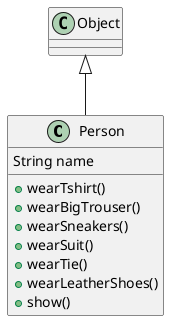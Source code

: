 @startuml

class Person{
String name
+wearTshirt()
+wearBigTrouser()
+wearSneakers()
+wearSuit()
+wearTie()
+wearLeatherShoes()
+show()
}

class Object
Object <|-- Person

@enduml